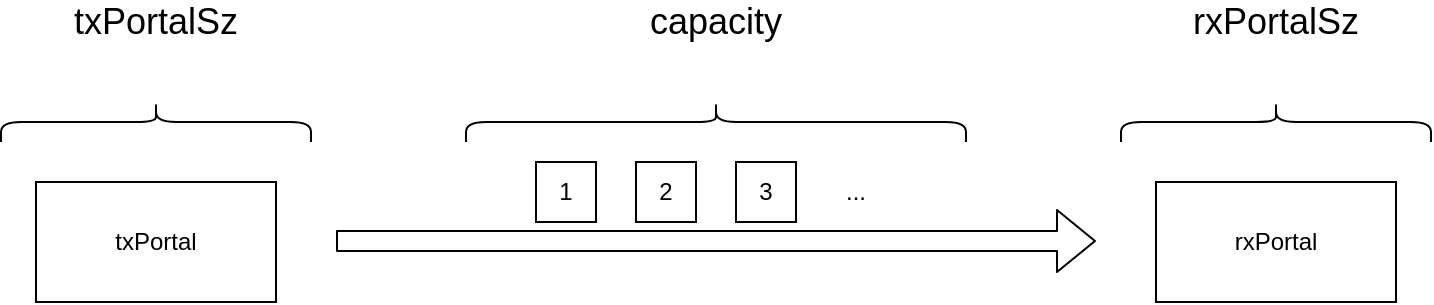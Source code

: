 <mxfile version="13.7.9" type="device"><diagram id="C4L8SWQeV7eMygEo76Vd" name="Page-1"><mxGraphModel dx="1102" dy="1000" grid="1" gridSize="10" guides="1" tooltips="1" connect="1" arrows="1" fold="1" page="1" pageScale="1" pageWidth="800" pageHeight="225" math="0" shadow="0"><root><mxCell id="0"/><mxCell id="1" parent="0"/><mxCell id="3oVct-KLem4plZOoS7y--1" value="txPortal" style="rounded=0;whiteSpace=wrap;html=1;" parent="1" vertex="1"><mxGeometry x="60" y="130" width="120" height="60" as="geometry"/></mxCell><mxCell id="3oVct-KLem4plZOoS7y--2" value="rxPortal" style="rounded=0;whiteSpace=wrap;html=1;" parent="1" vertex="1"><mxGeometry x="620" y="130" width="120" height="60" as="geometry"/></mxCell><mxCell id="3oVct-KLem4plZOoS7y--3" value="" style="shape=flexArrow;endArrow=classic;html=1;" parent="1" edge="1"><mxGeometry width="50" height="50" relative="1" as="geometry"><mxPoint x="210" y="159.5" as="sourcePoint"/><mxPoint x="590" y="159.5" as="targetPoint"/></mxGeometry></mxCell><mxCell id="3oVct-KLem4plZOoS7y--4" value="1" style="rounded=0;whiteSpace=wrap;html=1;" parent="1" vertex="1"><mxGeometry x="310" y="120" width="30" height="30" as="geometry"/></mxCell><mxCell id="3oVct-KLem4plZOoS7y--5" value="2" style="rounded=0;whiteSpace=wrap;html=1;" parent="1" vertex="1"><mxGeometry x="360" y="120" width="30" height="30" as="geometry"/></mxCell><mxCell id="3oVct-KLem4plZOoS7y--6" value="3" style="rounded=0;whiteSpace=wrap;html=1;" parent="1" vertex="1"><mxGeometry x="410" y="120" width="30" height="30" as="geometry"/></mxCell><mxCell id="3oVct-KLem4plZOoS7y--7" value="..." style="text;html=1;strokeColor=none;fillColor=none;align=center;verticalAlign=middle;whiteSpace=wrap;rounded=0;" parent="1" vertex="1"><mxGeometry x="450" y="125" width="40" height="20" as="geometry"/></mxCell><mxCell id="rzh0PbnMu48NNufxg5ff-1" value="" style="shape=curlyBracket;whiteSpace=wrap;html=1;rounded=1;rotation=90;" vertex="1" parent="1"><mxGeometry x="390" y="-25" width="20" height="250" as="geometry"/></mxCell><mxCell id="rzh0PbnMu48NNufxg5ff-2" value="" style="shape=curlyBracket;whiteSpace=wrap;html=1;rounded=1;rotation=90;" vertex="1" parent="1"><mxGeometry x="110" y="22.5" width="20" height="155" as="geometry"/></mxCell><mxCell id="rzh0PbnMu48NNufxg5ff-3" value="" style="shape=curlyBracket;whiteSpace=wrap;html=1;rounded=1;rotation=90;" vertex="1" parent="1"><mxGeometry x="670" y="22.5" width="20" height="155" as="geometry"/></mxCell><mxCell id="rzh0PbnMu48NNufxg5ff-4" value="capacity" style="text;html=1;strokeColor=none;fillColor=none;align=center;verticalAlign=middle;whiteSpace=wrap;rounded=0;fontSize=18;" vertex="1" parent="1"><mxGeometry x="350" y="40" width="100" height="20" as="geometry"/></mxCell><mxCell id="rzh0PbnMu48NNufxg5ff-5" value="txPortalSz" style="text;html=1;strokeColor=none;fillColor=none;align=center;verticalAlign=middle;whiteSpace=wrap;rounded=0;fontSize=18;" vertex="1" parent="1"><mxGeometry x="70" y="40" width="100" height="20" as="geometry"/></mxCell><mxCell id="rzh0PbnMu48NNufxg5ff-6" value="rxPortalSz" style="text;html=1;strokeColor=none;fillColor=none;align=center;verticalAlign=middle;whiteSpace=wrap;rounded=0;fontSize=18;" vertex="1" parent="1"><mxGeometry x="630" y="40" width="100" height="20" as="geometry"/></mxCell></root></mxGraphModel></diagram></mxfile>
